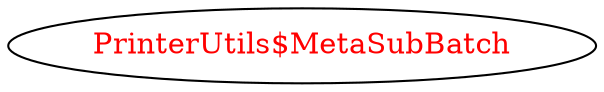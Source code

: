 digraph dependencyGraph {
 concentrate=true;
 ranksep="2.0";
 rankdir="LR"; 
 splines="ortho";
"PrinterUtils$MetaSubBatch" [fontcolor="red"];
}